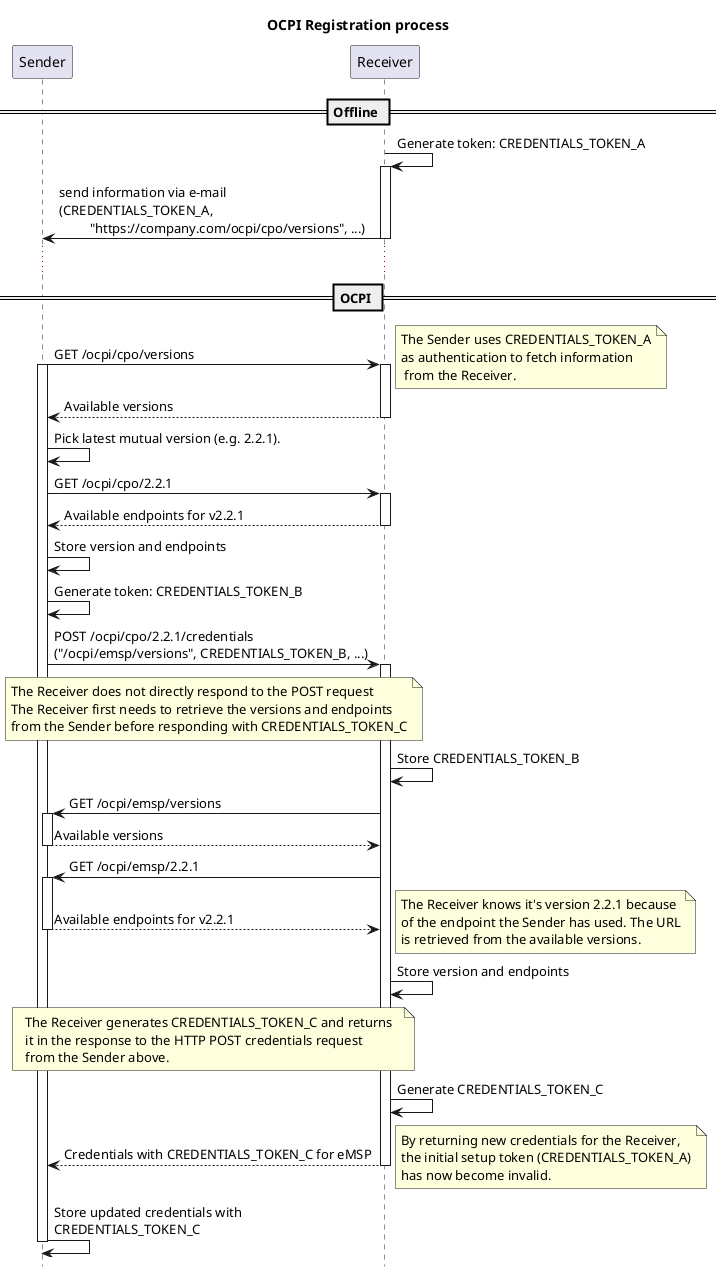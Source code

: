@startuml
title OCPI Registration process
hide footbox

participant "Sender" AS eMSP
participant "Receiver" AS CPO

== Offline ==

CPO -> CPO: Generate token: CREDENTIALS_TOKEN_A
activate CPO
CPO -> eMSP: send information via e-mail \n(CREDENTIALS_TOKEN_A,\n         "https://company.com/ocpi/cpo/versions", ...)
deactivate CPO

...

== OCPI ==

CPO <- eMSP: GET /ocpi/cpo/versions
activate eMSP
activate CPO
note right
    The Sender uses CREDENTIALS_TOKEN_A
    as authentication to fetch information
     from the Receiver.
end note
CPO --> eMSP: Available versions
deactivate CPO

eMSP -> eMSP: Pick latest mutual version (e.g. 2.2.1).
CPO <- eMSP: GET /ocpi/cpo/2.2.1
activate CPO
CPO --> eMSP: Available endpoints for v2.2.1
deactivate CPO
eMSP -> eMSP: Store version and endpoints
eMSP -> eMSP: Generate token: CREDENTIALS_TOKEN_B
CPO <- eMSP: POST /ocpi/cpo/2.2.1/credentials \n("/ocpi/emsp/versions", CREDENTIALS_TOKEN_B, ...)

note over CPO, eMSP
  The Receiver does not directly respond to the POST request
  The Receiver first needs to retrieve the versions and endpoints
  from the Sender before responding with CREDENTIALS_TOKEN_C
end note

activate CPO
CPO -> CPO: Store CREDENTIALS_TOKEN_B
CPO -> eMSP: GET /ocpi/emsp/versions
activate eMSP
CPO <-- eMSP: Available versions
deactivate eMSP
CPO -> eMSP: GET /ocpi/emsp/2.2.1
activate eMSP
CPO <-- eMSP: Available endpoints for v2.2.1
deactivate eMSP
note right
    The Receiver knows it's version 2.2.1 because
    of the endpoint the Sender has used. The URL
    is retrieved from the available versions.
end note
CPO -> CPO: Store version and endpoints
note over CPO, eMSP
  The Receiver generates CREDENTIALS_TOKEN_C and returns
  it in the response to the HTTP POST credentials request
  from the Sender above.
end note
CPO -> CPO: Generate CREDENTIALS_TOKEN_C
CPO --> eMSP: Credentials with CREDENTIALS_TOKEN_C for eMSP
deactivate CPO


note right
    By returning new credentials for the Receiver,
    the initial setup token (CREDENTIALS_TOKEN_A)
    has now become invalid.
end note
eMSP -> eMSP: Store updated credentials with\nCREDENTIALS_TOKEN_C

deactivate eMSP

@enduml
